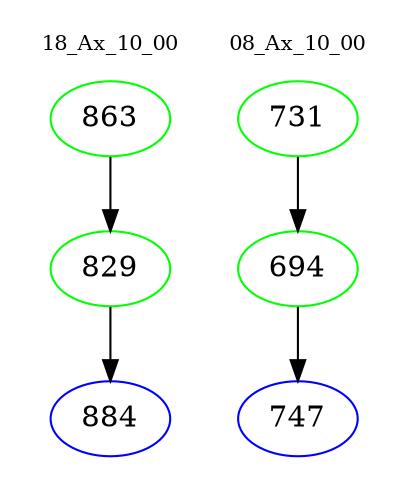 digraph{
subgraph cluster_0 {
color = white
label = "18_Ax_10_00";
fontsize=10;
T0_863 [label="863", color="green"]
T0_863 -> T0_829 [color="black"]
T0_829 [label="829", color="green"]
T0_829 -> T0_884 [color="black"]
T0_884 [label="884", color="blue"]
}
subgraph cluster_1 {
color = white
label = "08_Ax_10_00";
fontsize=10;
T1_731 [label="731", color="green"]
T1_731 -> T1_694 [color="black"]
T1_694 [label="694", color="green"]
T1_694 -> T1_747 [color="black"]
T1_747 [label="747", color="blue"]
}
}
